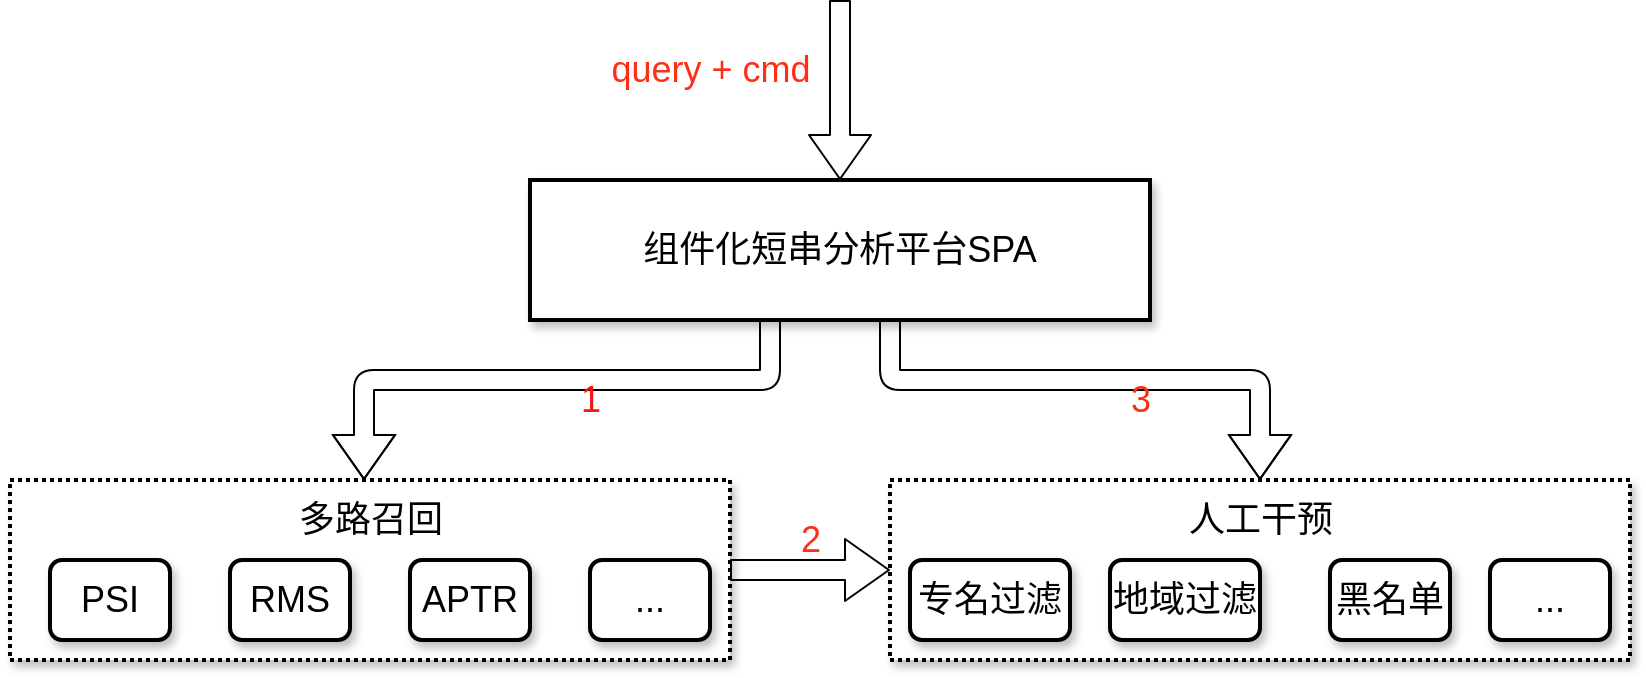 <mxfile version="14.9.9" type="github">
  <diagram id="w9Xe263wf8hpV98jlHkY" name="Page-1">
    <mxGraphModel dx="1106" dy="557" grid="1" gridSize="10" guides="1" tooltips="1" connect="1" arrows="1" fold="1" page="1" pageScale="1" pageWidth="827" pageHeight="1169" math="0" shadow="0">
      <root>
        <mxCell id="0" />
        <mxCell id="1" parent="0" />
        <mxCell id="oPHzkh280yfm8pvYqXVR-19" style="edgeStyle=orthogonalEdgeStyle;shape=flexArrow;rounded=1;orthogonalLoop=1;jettySize=auto;html=1;fontSize=14;startArrow=none;endArrow=block;endFill=0;startSize=7;endSize=7;sourcePerimeterSpacing=0;targetPerimeterSpacing=0;strokeWidth=1;fillColor=#ffffff;startFill=0;" edge="1" parent="1" source="oPHzkh280yfm8pvYqXVR-1" target="oPHzkh280yfm8pvYqXVR-6">
          <mxGeometry relative="1" as="geometry" />
        </mxCell>
        <mxCell id="oPHzkh280yfm8pvYqXVR-1" value="" style="rounded=0;whiteSpace=wrap;html=1;shadow=1;glass=0;sketch=0;fontSize=14;strokeWidth=2;dashed=1;dashPattern=1 1;" vertex="1" parent="1">
          <mxGeometry x="130" y="240" width="360" height="90" as="geometry" />
        </mxCell>
        <mxCell id="oPHzkh280yfm8pvYqXVR-3" value="&lt;font style=&quot;font-size: 18px&quot;&gt;RMS&lt;/font&gt;" style="rounded=1;whiteSpace=wrap;html=1;shadow=1;glass=0;sketch=0;fontSize=14;strokeWidth=2;gradientColor=none;" vertex="1" parent="1">
          <mxGeometry x="240" y="280" width="60" height="40" as="geometry" />
        </mxCell>
        <mxCell id="oPHzkh280yfm8pvYqXVR-4" value="&lt;font style=&quot;font-size: 18px&quot;&gt;PSI&lt;/font&gt;" style="rounded=1;whiteSpace=wrap;html=1;shadow=1;glass=0;sketch=0;fontSize=14;strokeWidth=2;gradientColor=none;" vertex="1" parent="1">
          <mxGeometry x="150" y="280" width="60" height="40" as="geometry" />
        </mxCell>
        <mxCell id="oPHzkh280yfm8pvYqXVR-5" value="&lt;font style=&quot;font-size: 18px&quot;&gt;APTR&lt;/font&gt;" style="rounded=1;whiteSpace=wrap;html=1;shadow=1;glass=0;sketch=0;fontSize=14;strokeWidth=2;gradientColor=none;" vertex="1" parent="1">
          <mxGeometry x="330" y="280" width="60" height="40" as="geometry" />
        </mxCell>
        <mxCell id="oPHzkh280yfm8pvYqXVR-6" value="" style="rounded=0;whiteSpace=wrap;html=1;shadow=1;glass=0;sketch=0;fontSize=14;strokeWidth=2;dashed=1;dashPattern=1 1;" vertex="1" parent="1">
          <mxGeometry x="570" y="240" width="370" height="90" as="geometry" />
        </mxCell>
        <mxCell id="oPHzkh280yfm8pvYqXVR-7" value="地域过滤" style="rounded=1;whiteSpace=wrap;html=1;shadow=1;glass=0;sketch=0;fontSize=18;strokeWidth=2;gradientColor=none;" vertex="1" parent="1">
          <mxGeometry x="680" y="280" width="75" height="40" as="geometry" />
        </mxCell>
        <mxCell id="oPHzkh280yfm8pvYqXVR-8" value="专名过滤" style="rounded=1;whiteSpace=wrap;html=1;shadow=1;glass=0;sketch=0;fontSize=18;strokeWidth=2;gradientColor=none;" vertex="1" parent="1">
          <mxGeometry x="580" y="280" width="80" height="40" as="geometry" />
        </mxCell>
        <mxCell id="oPHzkh280yfm8pvYqXVR-9" value="黑名单" style="rounded=1;whiteSpace=wrap;html=1;shadow=1;glass=0;sketch=0;fontSize=18;strokeWidth=2;gradientColor=none;" vertex="1" parent="1">
          <mxGeometry x="790" y="280" width="60" height="40" as="geometry" />
        </mxCell>
        <mxCell id="oPHzkh280yfm8pvYqXVR-10" value="多路召回" style="text;html=1;align=center;verticalAlign=middle;resizable=0;points=[];autosize=1;strokeColor=none;fontSize=18;" vertex="1" parent="1">
          <mxGeometry x="265" y="245" width="90" height="30" as="geometry" />
        </mxCell>
        <mxCell id="oPHzkh280yfm8pvYqXVR-11" value="..." style="rounded=1;whiteSpace=wrap;html=1;shadow=1;glass=0;sketch=0;fontSize=18;strokeWidth=2;gradientColor=none;" vertex="1" parent="1">
          <mxGeometry x="870" y="280" width="60" height="40" as="geometry" />
        </mxCell>
        <mxCell id="oPHzkh280yfm8pvYqXVR-12" value="人工干预" style="text;html=1;align=center;verticalAlign=middle;resizable=0;points=[];autosize=1;strokeColor=none;fontSize=18;" vertex="1" parent="1">
          <mxGeometry x="710" y="245" width="90" height="30" as="geometry" />
        </mxCell>
        <mxCell id="oPHzkh280yfm8pvYqXVR-13" value="..." style="rounded=1;whiteSpace=wrap;html=1;shadow=1;glass=0;sketch=0;fontSize=18;strokeWidth=2;gradientColor=none;" vertex="1" parent="1">
          <mxGeometry x="420" y="280" width="60" height="40" as="geometry" />
        </mxCell>
        <mxCell id="oPHzkh280yfm8pvYqXVR-17" style="edgeStyle=orthogonalEdgeStyle;shape=flexArrow;rounded=1;orthogonalLoop=1;jettySize=auto;html=1;fontSize=14;startArrow=none;endArrow=block;endFill=0;startSize=7;endSize=7;sourcePerimeterSpacing=0;targetPerimeterSpacing=0;strokeWidth=1;fillColor=#ffffff;startFill=0;" edge="1" parent="1" source="oPHzkh280yfm8pvYqXVR-15" target="oPHzkh280yfm8pvYqXVR-1">
          <mxGeometry relative="1" as="geometry">
            <mxPoint x="307" y="235" as="targetPoint" />
            <Array as="points">
              <mxPoint x="510" y="190" />
              <mxPoint x="307" y="190" />
            </Array>
          </mxGeometry>
        </mxCell>
        <mxCell id="oPHzkh280yfm8pvYqXVR-18" style="edgeStyle=orthogonalEdgeStyle;shape=flexArrow;rounded=1;orthogonalLoop=1;jettySize=auto;html=1;fontSize=14;startArrow=none;endArrow=block;endFill=0;startSize=7;endSize=7;sourcePerimeterSpacing=0;targetPerimeterSpacing=0;strokeWidth=1;fillColor=#ffffff;startFill=0;" edge="1" parent="1" source="oPHzkh280yfm8pvYqXVR-15">
          <mxGeometry relative="1" as="geometry">
            <mxPoint x="755" y="240" as="targetPoint" />
            <Array as="points">
              <mxPoint x="570" y="190" />
              <mxPoint x="755" y="190" />
            </Array>
          </mxGeometry>
        </mxCell>
        <mxCell id="oPHzkh280yfm8pvYqXVR-25" style="edgeStyle=orthogonalEdgeStyle;shape=flexArrow;rounded=1;orthogonalLoop=1;jettySize=auto;html=1;fontSize=14;fontColor=#FF2E17;startArrow=block;startFill=0;endArrow=none;endFill=0;startSize=7;endSize=7;sourcePerimeterSpacing=0;targetPerimeterSpacing=0;strokeWidth=1;fillColor=#ffffff;" edge="1" parent="1" source="oPHzkh280yfm8pvYqXVR-15">
          <mxGeometry relative="1" as="geometry">
            <mxPoint x="545" as="targetPoint" />
            <Array as="points">
              <mxPoint x="545" />
            </Array>
          </mxGeometry>
        </mxCell>
        <mxCell id="oPHzkh280yfm8pvYqXVR-15" value="&lt;span style=&quot;font-size: 18px;&quot;&gt;组件化短串分析平台SPA&lt;/span&gt;" style="whiteSpace=wrap;html=1;rounded=0;shadow=1;glass=0;sketch=0;fontSize=18;strokeWidth=2;gradientColor=none;" vertex="1" parent="1">
          <mxGeometry x="390" y="90" width="310" height="70" as="geometry" />
        </mxCell>
        <mxCell id="oPHzkh280yfm8pvYqXVR-21" value="&lt;font style=&quot;font-size: 18px;&quot;&gt;query + cmd&lt;/font&gt;" style="text;html=1;align=center;verticalAlign=middle;resizable=0;points=[];autosize=1;strokeColor=none;fontSize=18;fontColor=#FF2E17;" vertex="1" parent="1">
          <mxGeometry x="420" y="20" width="120" height="30" as="geometry" />
        </mxCell>
        <mxCell id="oPHzkh280yfm8pvYqXVR-22" value="1" style="text;html=1;align=center;verticalAlign=middle;resizable=0;points=[];autosize=1;fontSize=18;fontColor=#FF1212;" vertex="1" parent="1">
          <mxGeometry x="405" y="185" width="30" height="30" as="geometry" />
        </mxCell>
        <mxCell id="oPHzkh280yfm8pvYqXVR-23" value="2" style="text;html=1;align=center;verticalAlign=middle;resizable=0;points=[];autosize=1;strokeColor=none;fontSize=18;fontColor=#FF2E17;" vertex="1" parent="1">
          <mxGeometry x="515" y="255" width="30" height="30" as="geometry" />
        </mxCell>
        <mxCell id="oPHzkh280yfm8pvYqXVR-24" value="3" style="text;html=1;align=center;verticalAlign=middle;resizable=0;points=[];autosize=1;strokeColor=none;fontSize=18;fontColor=#FF2E17;" vertex="1" parent="1">
          <mxGeometry x="680" y="185" width="30" height="30" as="geometry" />
        </mxCell>
      </root>
    </mxGraphModel>
  </diagram>
</mxfile>
